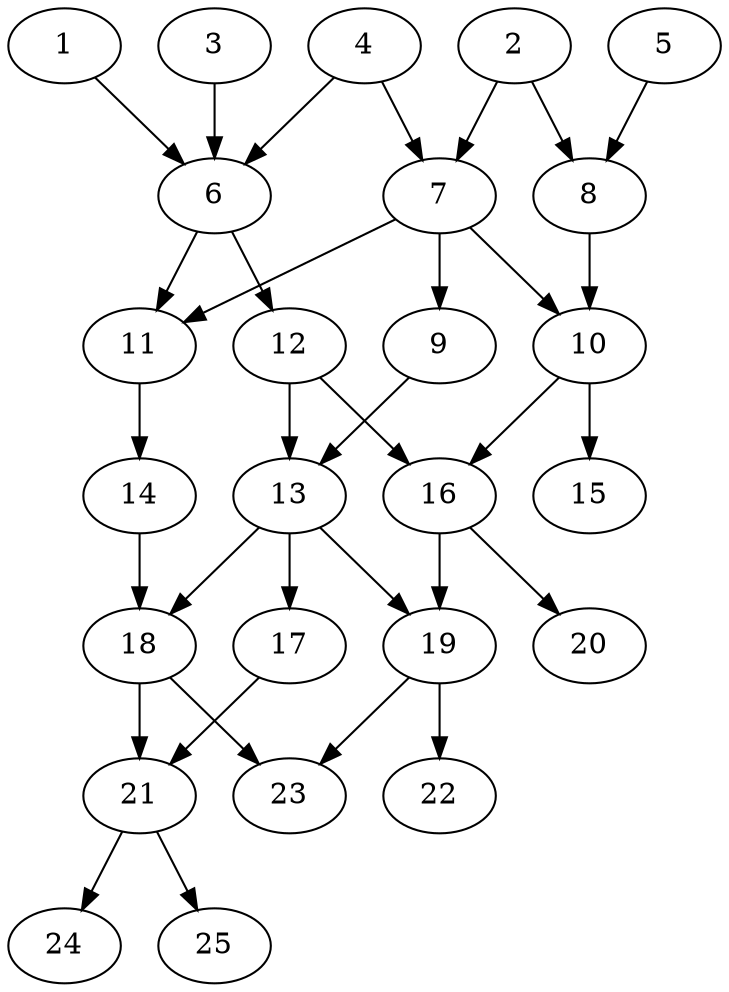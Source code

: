 // DAG automatically generated by daggen at Thu Oct  3 14:00:40 2019
// ./daggen --dot -n 25 --ccr 0.5 --fat 0.5 --regular 0.7 --density 0.5 --mindata 5242880 --maxdata 52428800 
digraph G {
  1 [size="37982208", alpha="0.08", expect_size="18991104"] 
  1 -> 6 [size ="18991104"]
  2 [size="65323008", alpha="0.00", expect_size="32661504"] 
  2 -> 7 [size ="32661504"]
  2 -> 8 [size ="32661504"]
  3 [size="103864320", alpha="0.04", expect_size="51932160"] 
  3 -> 6 [size ="51932160"]
  4 [size="79247360", alpha="0.17", expect_size="39623680"] 
  4 -> 6 [size ="39623680"]
  4 -> 7 [size ="39623680"]
  5 [size="75476992", alpha="0.02", expect_size="37738496"] 
  5 -> 8 [size ="37738496"]
  6 [size="64094208", alpha="0.10", expect_size="32047104"] 
  6 -> 11 [size ="32047104"]
  6 -> 12 [size ="32047104"]
  7 [size="41326592", alpha="0.18", expect_size="20663296"] 
  7 -> 9 [size ="20663296"]
  7 -> 10 [size ="20663296"]
  7 -> 11 [size ="20663296"]
  8 [size="93810688", alpha="0.14", expect_size="46905344"] 
  8 -> 10 [size ="46905344"]
  9 [size="87818240", alpha="0.10", expect_size="43909120"] 
  9 -> 13 [size ="43909120"]
  10 [size="78596096", alpha="0.14", expect_size="39298048"] 
  10 -> 15 [size ="39298048"]
  10 -> 16 [size ="39298048"]
  11 [size="77801472", alpha="0.05", expect_size="38900736"] 
  11 -> 14 [size ="38900736"]
  12 [size="23113728", alpha="0.05", expect_size="11556864"] 
  12 -> 13 [size ="11556864"]
  12 -> 16 [size ="11556864"]
  13 [size="24774656", alpha="0.13", expect_size="12387328"] 
  13 -> 17 [size ="12387328"]
  13 -> 18 [size ="12387328"]
  13 -> 19 [size ="12387328"]
  14 [size="43825152", alpha="0.18", expect_size="21912576"] 
  14 -> 18 [size ="21912576"]
  15 [size="28667904", alpha="0.19", expect_size="14333952"] 
  16 [size="38463488", alpha="0.18", expect_size="19231744"] 
  16 -> 19 [size ="19231744"]
  16 -> 20 [size ="19231744"]
  17 [size="83625984", alpha="0.06", expect_size="41812992"] 
  17 -> 21 [size ="41812992"]
  18 [size="72314880", alpha="0.17", expect_size="36157440"] 
  18 -> 21 [size ="36157440"]
  18 -> 23 [size ="36157440"]
  19 [size="42704896", alpha="0.16", expect_size="21352448"] 
  19 -> 22 [size ="21352448"]
  19 -> 23 [size ="21352448"]
  20 [size="90851328", alpha="0.07", expect_size="45425664"] 
  21 [size="61708288", alpha="0.04", expect_size="30854144"] 
  21 -> 24 [size ="30854144"]
  21 -> 25 [size ="30854144"]
  22 [size="87144448", alpha="0.13", expect_size="43572224"] 
  23 [size="15073280", alpha="0.01", expect_size="7536640"] 
  24 [size="77584384", alpha="0.04", expect_size="38792192"] 
  25 [size="69048320", alpha="0.01", expect_size="34524160"] 
}

